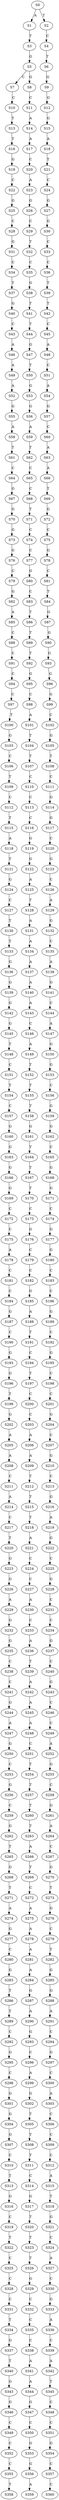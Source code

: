 strict digraph  {
	S0 -> S1 [ label = A ];
	S0 -> S2 [ label = T ];
	S1 -> S3 [ label = T ];
	S2 -> S4 [ label = C ];
	S3 -> S5 [ label = G ];
	S4 -> S6 [ label = T ];
	S5 -> S7 [ label = C ];
	S5 -> S8 [ label = G ];
	S6 -> S9 [ label = G ];
	S7 -> S10 [ label = C ];
	S8 -> S11 [ label = C ];
	S9 -> S12 [ label = G ];
	S10 -> S13 [ label = T ];
	S11 -> S14 [ label = A ];
	S12 -> S15 [ label = G ];
	S13 -> S16 [ label = T ];
	S14 -> S17 [ label = A ];
	S15 -> S18 [ label = A ];
	S16 -> S19 [ label = G ];
	S17 -> S20 [ label = C ];
	S18 -> S21 [ label = T ];
	S19 -> S22 [ label = C ];
	S20 -> S23 [ label = A ];
	S21 -> S24 [ label = C ];
	S22 -> S25 [ label = G ];
	S23 -> S26 [ label = G ];
	S24 -> S27 [ label = G ];
	S25 -> S28 [ label = C ];
	S26 -> S29 [ label = C ];
	S27 -> S30 [ label = G ];
	S28 -> S31 [ label = G ];
	S29 -> S32 [ label = T ];
	S30 -> S33 [ label = C ];
	S31 -> S34 [ label = C ];
	S32 -> S35 [ label = C ];
	S33 -> S36 [ label = C ];
	S34 -> S37 [ label = T ];
	S35 -> S38 [ label = G ];
	S36 -> S39 [ label = T ];
	S37 -> S40 [ label = G ];
	S38 -> S41 [ label = T ];
	S39 -> S42 [ label = T ];
	S40 -> S43 [ label = C ];
	S41 -> S44 [ label = T ];
	S42 -> S45 [ label = C ];
	S43 -> S46 [ label = A ];
	S44 -> S47 [ label = G ];
	S45 -> S48 [ label = A ];
	S46 -> S49 [ label = A ];
	S47 -> S50 [ label = T ];
	S48 -> S51 [ label = C ];
	S49 -> S52 [ label = A ];
	S50 -> S53 [ label = G ];
	S51 -> S54 [ label = A ];
	S52 -> S55 [ label = G ];
	S53 -> S56 [ label = G ];
	S54 -> S57 [ label = G ];
	S55 -> S58 [ label = A ];
	S56 -> S59 [ label = A ];
	S57 -> S60 [ label = C ];
	S58 -> S61 [ label = T ];
	S59 -> S62 [ label = T ];
	S60 -> S63 [ label = A ];
	S61 -> S64 [ label = C ];
	S62 -> S65 [ label = C ];
	S63 -> S66 [ label = A ];
	S64 -> S67 [ label = G ];
	S65 -> S68 [ label = C ];
	S66 -> S69 [ label = T ];
	S67 -> S70 [ label = G ];
	S68 -> S71 [ label = T ];
	S69 -> S72 [ label = G ];
	S70 -> S73 [ label = G ];
	S71 -> S74 [ label = C ];
	S72 -> S75 [ label = C ];
	S73 -> S76 [ label = G ];
	S74 -> S77 [ label = C ];
	S75 -> S78 [ label = G ];
	S76 -> S79 [ label = C ];
	S77 -> S80 [ label = G ];
	S78 -> S81 [ label = C ];
	S79 -> S82 [ label = G ];
	S80 -> S83 [ label = C ];
	S81 -> S84 [ label = T ];
	S82 -> S85 [ label = A ];
	S83 -> S86 [ label = T ];
	S84 -> S87 [ label = G ];
	S85 -> S88 [ label = C ];
	S86 -> S89 [ label = T ];
	S87 -> S90 [ label = G ];
	S88 -> S91 [ label = C ];
	S89 -> S92 [ label = T ];
	S90 -> S93 [ label = G ];
	S91 -> S94 [ label = C ];
	S92 -> S95 [ label = G ];
	S93 -> S96 [ label = G ];
	S94 -> S97 [ label = C ];
	S95 -> S98 [ label = C ];
	S96 -> S99 [ label = G ];
	S97 -> S100 [ label = T ];
	S98 -> S101 [ label = A ];
	S99 -> S102 [ label = C ];
	S100 -> S103 [ label = G ];
	S101 -> S104 [ label = T ];
	S102 -> S105 [ label = G ];
	S103 -> S106 [ label = C ];
	S104 -> S107 [ label = T ];
	S105 -> S108 [ label = T ];
	S106 -> S109 [ label = T ];
	S107 -> S110 [ label = C ];
	S108 -> S111 [ label = C ];
	S109 -> S112 [ label = C ];
	S110 -> S113 [ label = C ];
	S111 -> S114 [ label = G ];
	S112 -> S115 [ label = T ];
	S113 -> S116 [ label = C ];
	S114 -> S117 [ label = G ];
	S115 -> S118 [ label = A ];
	S116 -> S119 [ label = G ];
	S117 -> S120 [ label = C ];
	S118 -> S121 [ label = T ];
	S119 -> S122 [ label = G ];
	S120 -> S123 [ label = G ];
	S121 -> S124 [ label = G ];
	S122 -> S125 [ label = A ];
	S123 -> S126 [ label = C ];
	S124 -> S127 [ label = C ];
	S125 -> S128 [ label = T ];
	S126 -> S129 [ label = A ];
	S127 -> S130 [ label = T ];
	S128 -> S131 [ label = A ];
	S129 -> S132 [ label = G ];
	S130 -> S133 [ label = T ];
	S131 -> S134 [ label = A ];
	S132 -> S135 [ label = C ];
	S133 -> S136 [ label = G ];
	S134 -> S137 [ label = A ];
	S135 -> S138 [ label = A ];
	S136 -> S139 [ label = G ];
	S137 -> S140 [ label = A ];
	S138 -> S141 [ label = G ];
	S139 -> S142 [ label = G ];
	S140 -> S143 [ label = A ];
	S141 -> S144 [ label = C ];
	S142 -> S145 [ label = G ];
	S143 -> S146 [ label = C ];
	S144 -> S147 [ label = A ];
	S145 -> S148 [ label = T ];
	S146 -> S149 [ label = A ];
	S147 -> S150 [ label = G ];
	S148 -> S151 [ label = C ];
	S149 -> S152 [ label = T ];
	S150 -> S153 [ label = G ];
	S151 -> S154 [ label = T ];
	S152 -> S155 [ label = T ];
	S153 -> S156 [ label = C ];
	S154 -> S157 [ label = C ];
	S155 -> S158 [ label = T ];
	S156 -> S159 [ label = G ];
	S157 -> S160 [ label = G ];
	S158 -> S161 [ label = G ];
	S159 -> S162 [ label = G ];
	S160 -> S163 [ label = G ];
	S161 -> S164 [ label = T ];
	S162 -> S165 [ label = C ];
	S163 -> S166 [ label = G ];
	S164 -> S167 [ label = T ];
	S165 -> S168 [ label = G ];
	S166 -> S169 [ label = G ];
	S167 -> S170 [ label = T ];
	S168 -> S171 [ label = G ];
	S169 -> S172 [ label = C ];
	S170 -> S173 [ label = C ];
	S171 -> S174 [ label = C ];
	S172 -> S175 [ label = C ];
	S173 -> S176 [ label = G ];
	S174 -> S177 [ label = G ];
	S175 -> S178 [ label = A ];
	S176 -> S179 [ label = C ];
	S177 -> S180 [ label = G ];
	S178 -> S181 [ label = C ];
	S179 -> S182 [ label = C ];
	S180 -> S183 [ label = C ];
	S181 -> S184 [ label = C ];
	S182 -> S185 [ label = G ];
	S183 -> S186 [ label = C ];
	S184 -> S187 [ label = G ];
	S185 -> S188 [ label = A ];
	S186 -> S189 [ label = G ];
	S187 -> S190 [ label = C ];
	S188 -> S191 [ label = T ];
	S189 -> S192 [ label = C ];
	S190 -> S193 [ label = G ];
	S191 -> S194 [ label = C ];
	S192 -> S195 [ label = G ];
	S193 -> S196 [ label = G ];
	S194 -> S197 [ label = T ];
	S195 -> S198 [ label = C ];
	S196 -> S199 [ label = T ];
	S197 -> S200 [ label = C ];
	S198 -> S201 [ label = C ];
	S199 -> S202 [ label = G ];
	S200 -> S203 [ label = C ];
	S201 -> S204 [ label = G ];
	S202 -> S205 [ label = A ];
	S203 -> S206 [ label = A ];
	S204 -> S207 [ label = C ];
	S205 -> S208 [ label = A ];
	S206 -> S209 [ label = A ];
	S207 -> S210 [ label = G ];
	S208 -> S211 [ label = C ];
	S209 -> S212 [ label = T ];
	S210 -> S213 [ label = C ];
	S211 -> S214 [ label = A ];
	S212 -> S215 [ label = T ];
	S213 -> S216 [ label = G ];
	S214 -> S217 [ label = C ];
	S215 -> S218 [ label = T ];
	S216 -> S219 [ label = A ];
	S217 -> S220 [ label = T ];
	S218 -> S221 [ label = A ];
	S219 -> S222 [ label = G ];
	S220 -> S223 [ label = G ];
	S221 -> S224 [ label = C ];
	S222 -> S225 [ label = C ];
	S223 -> S226 [ label = G ];
	S224 -> S227 [ label = C ];
	S225 -> S228 [ label = G ];
	S226 -> S229 [ label = A ];
	S227 -> S230 [ label = A ];
	S228 -> S231 [ label = C ];
	S229 -> S232 [ label = G ];
	S230 -> S233 [ label = C ];
	S231 -> S234 [ label = C ];
	S232 -> S235 [ label = G ];
	S233 -> S236 [ label = A ];
	S234 -> S237 [ label = G ];
	S235 -> S238 [ label = C ];
	S236 -> S239 [ label = T ];
	S237 -> S240 [ label = C ];
	S238 -> S241 [ label = C ];
	S239 -> S242 [ label = A ];
	S240 -> S243 [ label = G ];
	S241 -> S244 [ label = G ];
	S242 -> S245 [ label = A ];
	S243 -> S246 [ label = C ];
	S244 -> S247 [ label = A ];
	S245 -> S248 [ label = A ];
	S246 -> S249 [ label = C ];
	S247 -> S250 [ label = G ];
	S248 -> S251 [ label = C ];
	S249 -> S252 [ label = A ];
	S250 -> S253 [ label = C ];
	S251 -> S254 [ label = T ];
	S252 -> S255 [ label = G ];
	S253 -> S256 [ label = G ];
	S254 -> S257 [ label = T ];
	S255 -> S258 [ label = C ];
	S256 -> S259 [ label = C ];
	S257 -> S260 [ label = T ];
	S258 -> S261 [ label = G ];
	S259 -> S262 [ label = G ];
	S260 -> S263 [ label = T ];
	S261 -> S264 [ label = A ];
	S262 -> S265 [ label = T ];
	S263 -> S266 [ label = A ];
	S264 -> S267 [ label = C ];
	S265 -> S268 [ label = G ];
	S266 -> S269 [ label = T ];
	S267 -> S270 [ label = G ];
	S268 -> S271 [ label = T ];
	S269 -> S272 [ label = C ];
	S270 -> S273 [ label = T ];
	S271 -> S274 [ label = A ];
	S272 -> S275 [ label = A ];
	S273 -> S276 [ label = G ];
	S274 -> S277 [ label = G ];
	S275 -> S278 [ label = A ];
	S276 -> S279 [ label = C ];
	S277 -> S280 [ label = C ];
	S278 -> S281 [ label = A ];
	S279 -> S282 [ label = T ];
	S280 -> S283 [ label = G ];
	S281 -> S284 [ label = A ];
	S282 -> S285 [ label = G ];
	S283 -> S286 [ label = T ];
	S284 -> S287 [ label = G ];
	S285 -> S288 [ label = G ];
	S286 -> S289 [ label = T ];
	S287 -> S290 [ label = A ];
	S288 -> S291 [ label = A ];
	S289 -> S292 [ label = C ];
	S290 -> S293 [ label = G ];
	S291 -> S294 [ label = C ];
	S292 -> S295 [ label = G ];
	S293 -> S296 [ label = C ];
	S294 -> S297 [ label = G ];
	S295 -> S298 [ label = C ];
	S296 -> S299 [ label = A ];
	S297 -> S300 [ label = C ];
	S298 -> S301 [ label = G ];
	S299 -> S302 [ label = G ];
	S300 -> S303 [ label = A ];
	S301 -> S304 [ label = G ];
	S302 -> S305 [ label = T ];
	S303 -> S306 [ label = C ];
	S304 -> S307 [ label = G ];
	S305 -> S308 [ label = T ];
	S306 -> S309 [ label = C ];
	S307 -> S310 [ label = C ];
	S308 -> S311 [ label = T ];
	S309 -> S312 [ label = C ];
	S310 -> S313 [ label = T ];
	S311 -> S314 [ label = C ];
	S312 -> S315 [ label = A ];
	S313 -> S316 [ label = G ];
	S314 -> S317 [ label = G ];
	S315 -> S318 [ label = T ];
	S316 -> S319 [ label = C ];
	S317 -> S320 [ label = T ];
	S318 -> S321 [ label = G ];
	S319 -> S322 [ label = T ];
	S320 -> S323 [ label = T ];
	S321 -> S324 [ label = C ];
	S322 -> S325 [ label = C ];
	S323 -> S326 [ label = T ];
	S324 -> S327 [ label = A ];
	S325 -> S328 [ label = C ];
	S326 -> S329 [ label = G ];
	S327 -> S330 [ label = C ];
	S328 -> S331 [ label = C ];
	S329 -> S332 [ label = C ];
	S330 -> S333 [ label = G ];
	S331 -> S334 [ label = T ];
	S332 -> S335 [ label = C ];
	S333 -> S336 [ label = A ];
	S334 -> S337 [ label = G ];
	S335 -> S338 [ label = C ];
	S336 -> S339 [ label = C ];
	S337 -> S340 [ label = T ];
	S338 -> S341 [ label = A ];
	S339 -> S342 [ label = A ];
	S340 -> S343 [ label = G ];
	S341 -> S344 [ label = A ];
	S342 -> S345 [ label = T ];
	S343 -> S346 [ label = G ];
	S344 -> S347 [ label = G ];
	S345 -> S348 [ label = C ];
	S346 -> S349 [ label = C ];
	S347 -> S350 [ label = C ];
	S348 -> S351 [ label = C ];
	S349 -> S352 [ label = C ];
	S350 -> S353 [ label = G ];
	S351 -> S354 [ label = G ];
	S352 -> S355 [ label = C ];
	S353 -> S356 [ label = G ];
	S354 -> S357 [ label = C ];
	S355 -> S358 [ label = T ];
	S356 -> S359 [ label = A ];
	S357 -> S360 [ label = C ];
}
